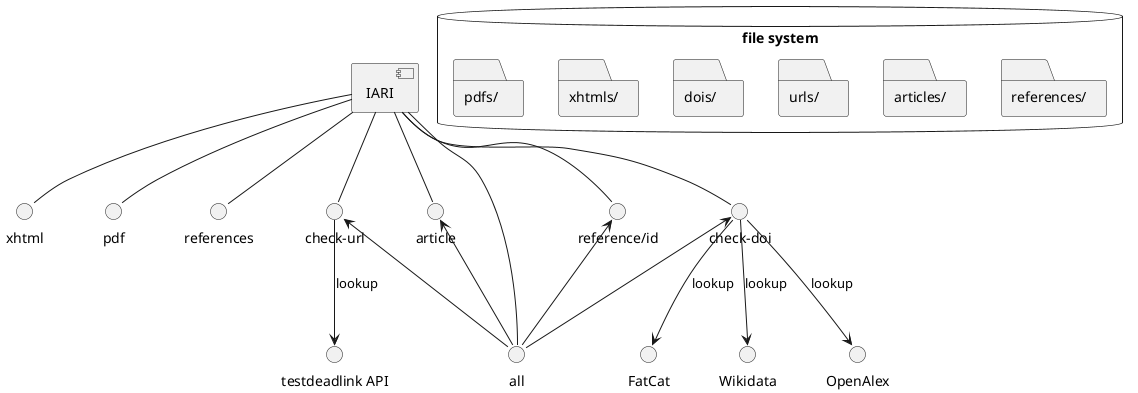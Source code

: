 @startuml
'https://plantuml.com/component-diagram

[IARI] -- xhtml
[IARI] -- pdf
[IARI] -- references
[IARI] -- "reference/id"
[IARI] -- "check-url"
"check-url" --> "testdeadlink API" : lookup
[IARI] -- "check-doi"
[IARI] -- "article"
"check-doi" --> OpenAlex : lookup
"check-doi" --> FatCat : lookup
"check-doi" --> Wikidata : lookup
[IARI] -- all
"reference/id" <-- all
"check-doi" <-- all
"check-url" <-- all
"article" <-- all

database "file system" {

  folder "references/" {
  }
  folder "articles/" {
  }
  folder "urls/" {
  }
  folder "dois/" {
  }
  folder "xhtmls/" {
  }
  folder "pdfs/" {
  }

}
@enduml